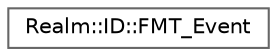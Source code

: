 digraph "Graphical Class Hierarchy"
{
 // LATEX_PDF_SIZE
  bgcolor="transparent";
  edge [fontname=Helvetica,fontsize=10,labelfontname=Helvetica,labelfontsize=10];
  node [fontname=Helvetica,fontsize=10,shape=box,height=0.2,width=0.4];
  rankdir="LR";
  Node0 [id="Node000000",label="Realm::ID::FMT_Event",height=0.2,width=0.4,color="grey40", fillcolor="white", style="filled",URL="$structRealm_1_1ID_1_1FMT__Event.html",tooltip=" "];
}
